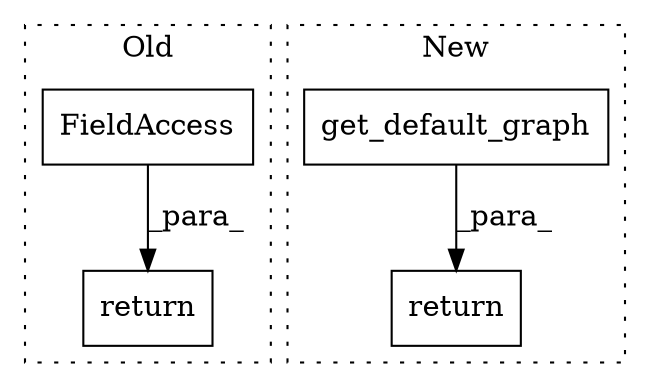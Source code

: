 digraph G {
subgraph cluster0 {
1 [label="return" a="41" s="1584" l="7" shape="box"];
3 [label="FieldAccess" a="22" s="1591" l="12" shape="box"];
label = "Old";
style="dotted";
}
subgraph cluster1 {
2 [label="get_default_graph" a="32" s="1998" l="19" shape="box"];
4 [label="return" a="41" s="1969" l="18" shape="box"];
label = "New";
style="dotted";
}
2 -> 4 [label="_para_"];
3 -> 1 [label="_para_"];
}
